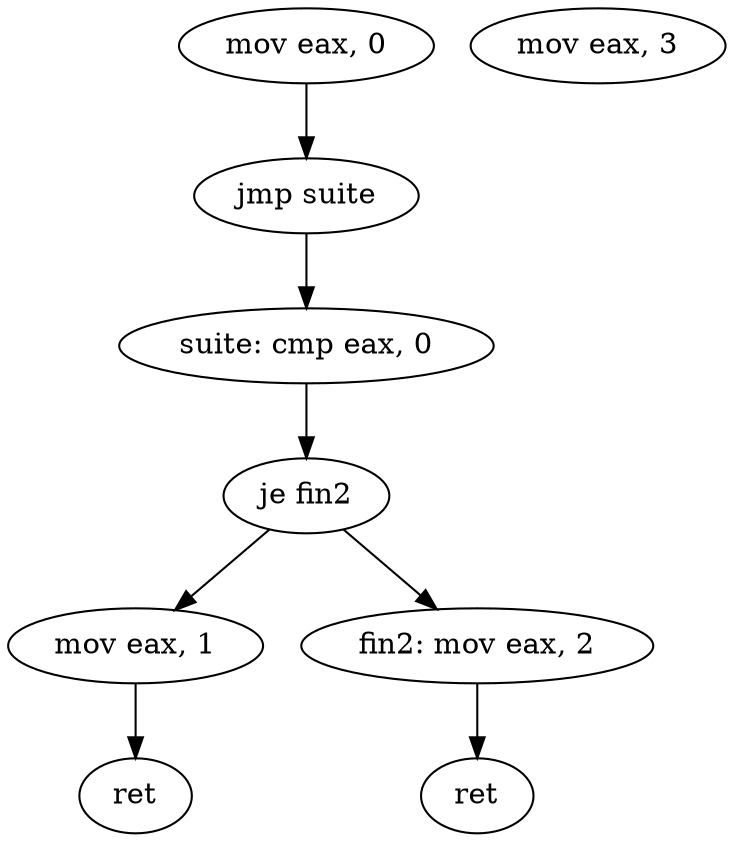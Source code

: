 digraph G{
"1" [label="mov eax, 0"]
"2" [label="jmp suite"]
"3" [label="mov eax, 3"]
"4" [label="suite: cmp eax, 0"]
"5" [label="je fin2"]
"6" [label="mov eax, 1"]
"7" [label="ret"]
"8" [label="fin2: mov eax, 2"]
"9" [label="ret"]
"1" -> "2"
"2" -> "4"
"4" -> "5"
"5" -> "6"
"6" -> "7"
"5" -> "8"
"8" -> "9"
}
